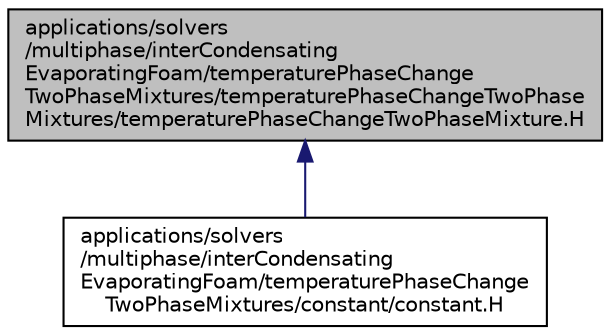 digraph "applications/solvers/multiphase/interCondensatingEvaporatingFoam/temperaturePhaseChangeTwoPhaseMixtures/temperaturePhaseChangeTwoPhaseMixtures/temperaturePhaseChangeTwoPhaseMixture.H"
{
  bgcolor="transparent";
  edge [fontname="Helvetica",fontsize="10",labelfontname="Helvetica",labelfontsize="10"];
  node [fontname="Helvetica",fontsize="10",shape=record];
  Node1 [label="applications/solvers\l/multiphase/interCondensating\lEvaporatingFoam/temperaturePhaseChange\lTwoPhaseMixtures/temperaturePhaseChangeTwoPhase\lMixtures/temperaturePhaseChangeTwoPhaseMixture.H",height=0.2,width=0.4,color="black", fillcolor="grey75", style="filled" fontcolor="black"];
  Node1 -> Node2 [dir="back",color="midnightblue",fontsize="10",style="solid",fontname="Helvetica"];
  Node2 [label="applications/solvers\l/multiphase/interCondensating\lEvaporatingFoam/temperaturePhaseChange\lTwoPhaseMixtures/constant/constant.H",height=0.2,width=0.4,color="black",URL="$applications_2solvers_2multiphase_2interCondensatingEvaporatingFoam_2temperaturePhaseChangeTwoPhcc5a31b9e3b108f507a840422bfd4778.html"];
}
